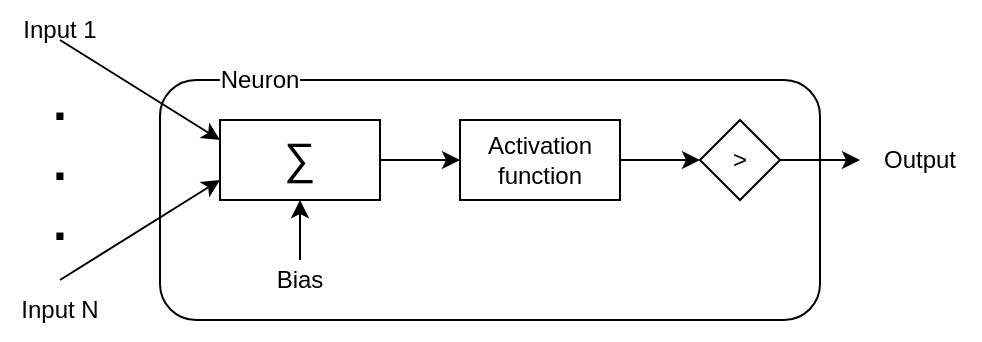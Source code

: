 <mxfile version="17.3.0" type="device"><diagram id="XpSjJ-EAo-r_kIq8W7Vl" name="Page-1"><mxGraphModel dx="1298" dy="797" grid="1" gridSize="10" guides="1" tooltips="1" connect="1" arrows="1" fold="1" page="1" pageScale="1" pageWidth="827" pageHeight="1169" math="0" shadow="0"><root><mxCell id="0"/><mxCell id="1" parent="0"/><mxCell id="Y0Dx7qXghkiBUpwnLUMC-16" value="" style="rounded=1;whiteSpace=wrap;html=1;fontSize=12;fillColor=none;" vertex="1" parent="1"><mxGeometry x="170" y="100" width="330" height="120" as="geometry"/></mxCell><mxCell id="Y0Dx7qXghkiBUpwnLUMC-1" value="&lt;font style=&quot;font-size: 22px&quot;&gt;∑&lt;/font&gt;" style="rounded=0;whiteSpace=wrap;html=1;" vertex="1" parent="1"><mxGeometry x="200" y="120" width="80" height="40" as="geometry"/></mxCell><mxCell id="Y0Dx7qXghkiBUpwnLUMC-2" value="" style="endArrow=classic;html=1;rounded=0;fontSize=22;entryX=0;entryY=0.25;entryDx=0;entryDy=0;" edge="1" parent="1" target="Y0Dx7qXghkiBUpwnLUMC-1"><mxGeometry width="50" height="50" relative="1" as="geometry"><mxPoint x="120" y="80" as="sourcePoint"/><mxPoint x="170" y="30" as="targetPoint"/></mxGeometry></mxCell><mxCell id="Y0Dx7qXghkiBUpwnLUMC-4" value="" style="endArrow=classic;html=1;rounded=0;fontSize=22;entryX=0;entryY=0.75;entryDx=0;entryDy=0;" edge="1" parent="1" target="Y0Dx7qXghkiBUpwnLUMC-1"><mxGeometry width="50" height="50" relative="1" as="geometry"><mxPoint x="120" y="200" as="sourcePoint"/><mxPoint x="440" y="380" as="targetPoint"/></mxGeometry></mxCell><mxCell id="Y0Dx7qXghkiBUpwnLUMC-6" value="Input 1" style="text;html=1;strokeColor=none;fillColor=none;align=center;verticalAlign=middle;whiteSpace=wrap;rounded=0;fontSize=12;" vertex="1" parent="1"><mxGeometry x="90" y="60" width="60" height="30" as="geometry"/></mxCell><mxCell id="Y0Dx7qXghkiBUpwnLUMC-7" value="Input N" style="text;html=1;strokeColor=none;fillColor=none;align=center;verticalAlign=middle;whiteSpace=wrap;rounded=0;fontSize=12;" vertex="1" parent="1"><mxGeometry x="90" y="200" width="60" height="30" as="geometry"/></mxCell><mxCell id="Y0Dx7qXghkiBUpwnLUMC-8" value="&lt;font style=&quot;font-size: 25px&quot;&gt;&lt;b&gt;.&lt;br&gt;.&lt;br&gt;.&lt;/b&gt;&lt;/font&gt;" style="text;html=1;strokeColor=none;fillColor=none;align=center;verticalAlign=middle;whiteSpace=wrap;rounded=0;fontSize=12;" vertex="1" parent="1"><mxGeometry x="90" y="125" width="60" height="30" as="geometry"/></mxCell><mxCell id="Y0Dx7qXghkiBUpwnLUMC-9" value="" style="endArrow=classic;html=1;rounded=0;fontSize=25;exitX=1;exitY=0.5;exitDx=0;exitDy=0;" edge="1" parent="1" source="Y0Dx7qXghkiBUpwnLUMC-1"><mxGeometry width="50" height="50" relative="1" as="geometry"><mxPoint x="390" y="430" as="sourcePoint"/><mxPoint x="320" y="140" as="targetPoint"/></mxGeometry></mxCell><mxCell id="Y0Dx7qXghkiBUpwnLUMC-13" style="edgeStyle=orthogonalEdgeStyle;rounded=0;orthogonalLoop=1;jettySize=auto;html=1;entryX=0;entryY=0.5;entryDx=0;entryDy=0;fontSize=12;" edge="1" parent="1" source="Y0Dx7qXghkiBUpwnLUMC-10" target="Y0Dx7qXghkiBUpwnLUMC-12"><mxGeometry relative="1" as="geometry"/></mxCell><mxCell id="Y0Dx7qXghkiBUpwnLUMC-10" value="&lt;div class=&quot;page&quot; title=&quot;Page 6&quot;&gt;&lt;div class=&quot;section&quot; style=&quot;background-color: rgb(255 , 255 , 255)&quot;&gt;&lt;font style=&quot;font-size: 12px&quot;&gt;Activation function&lt;/font&gt;&lt;/div&gt;&lt;/div&gt;" style="rounded=0;whiteSpace=wrap;html=1;" vertex="1" parent="1"><mxGeometry x="320" y="120" width="80" height="40" as="geometry"/></mxCell><mxCell id="Y0Dx7qXghkiBUpwnLUMC-12" value="&amp;gt;" style="rhombus;whiteSpace=wrap;html=1;fontSize=12;" vertex="1" parent="1"><mxGeometry x="440" y="120" width="40" height="40" as="geometry"/></mxCell><mxCell id="Y0Dx7qXghkiBUpwnLUMC-14" value="" style="endArrow=classic;html=1;rounded=0;fontSize=12;exitX=1;exitY=0.5;exitDx=0;exitDy=0;" edge="1" parent="1" source="Y0Dx7qXghkiBUpwnLUMC-12"><mxGeometry width="50" height="50" relative="1" as="geometry"><mxPoint x="390" y="430" as="sourcePoint"/><mxPoint x="520" y="140" as="targetPoint"/></mxGeometry></mxCell><mxCell id="Y0Dx7qXghkiBUpwnLUMC-15" value="Output" style="text;html=1;strokeColor=none;fillColor=none;align=center;verticalAlign=middle;whiteSpace=wrap;rounded=0;fontSize=12;" vertex="1" parent="1"><mxGeometry x="520" y="125" width="60" height="30" as="geometry"/></mxCell><mxCell id="Y0Dx7qXghkiBUpwnLUMC-17" value="Neuron" style="text;html=1;align=center;verticalAlign=middle;whiteSpace=wrap;rounded=0;fontSize=12;fillColor=default;" vertex="1" parent="1"><mxGeometry x="200" y="90" width="40" height="20" as="geometry"/></mxCell><mxCell id="Y0Dx7qXghkiBUpwnLUMC-19" style="edgeStyle=orthogonalEdgeStyle;rounded=0;orthogonalLoop=1;jettySize=auto;html=1;entryX=0.5;entryY=1;entryDx=0;entryDy=0;fontSize=12;" edge="1" parent="1" source="Y0Dx7qXghkiBUpwnLUMC-18" target="Y0Dx7qXghkiBUpwnLUMC-1"><mxGeometry relative="1" as="geometry"/></mxCell><mxCell id="Y0Dx7qXghkiBUpwnLUMC-18" value="Bias" style="text;html=1;strokeColor=none;fillColor=none;align=center;verticalAlign=middle;whiteSpace=wrap;rounded=0;fontSize=12;" vertex="1" parent="1"><mxGeometry x="210" y="190" width="60" height="20" as="geometry"/></mxCell></root></mxGraphModel></diagram></mxfile>
